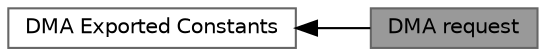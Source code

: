 digraph "DMA request"
{
 // LATEX_PDF_SIZE
  bgcolor="transparent";
  edge [fontname=Helvetica,fontsize=10,labelfontname=Helvetica,labelfontsize=10];
  node [fontname=Helvetica,fontsize=10,shape=box,height=0.2,width=0.4];
  rankdir=LR;
  Node2 [label="DMA Exported Constants",height=0.2,width=0.4,color="grey40", fillcolor="white", style="filled",URL="$group___d_m_a___exported___constants.html",tooltip=" "];
  Node1 [label="DMA request",height=0.2,width=0.4,color="gray40", fillcolor="grey60", style="filled", fontcolor="black",tooltip=" "];
  Node2->Node1 [shape=plaintext, dir="back", style="solid"];
}

